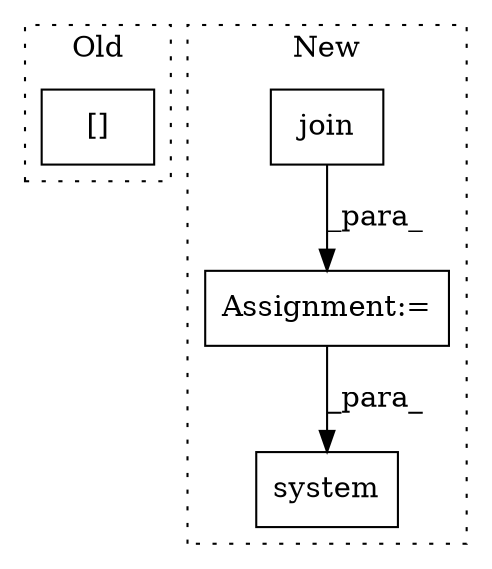 digraph G {
subgraph cluster0 {
1 [label="[]" a="2" s="1210,1220" l="9,1" shape="box"];
label = "Old";
style="dotted";
}
subgraph cluster1 {
2 [label="system" a="32" s="2700,2756" l="7,1" shape="box"];
3 [label="join" a="32" s="2647,2681" l="5,1" shape="box"];
4 [label="Assignment:=" a="7" s="2637" l="1" shape="box"];
label = "New";
style="dotted";
}
3 -> 4 [label="_para_"];
4 -> 2 [label="_para_"];
}